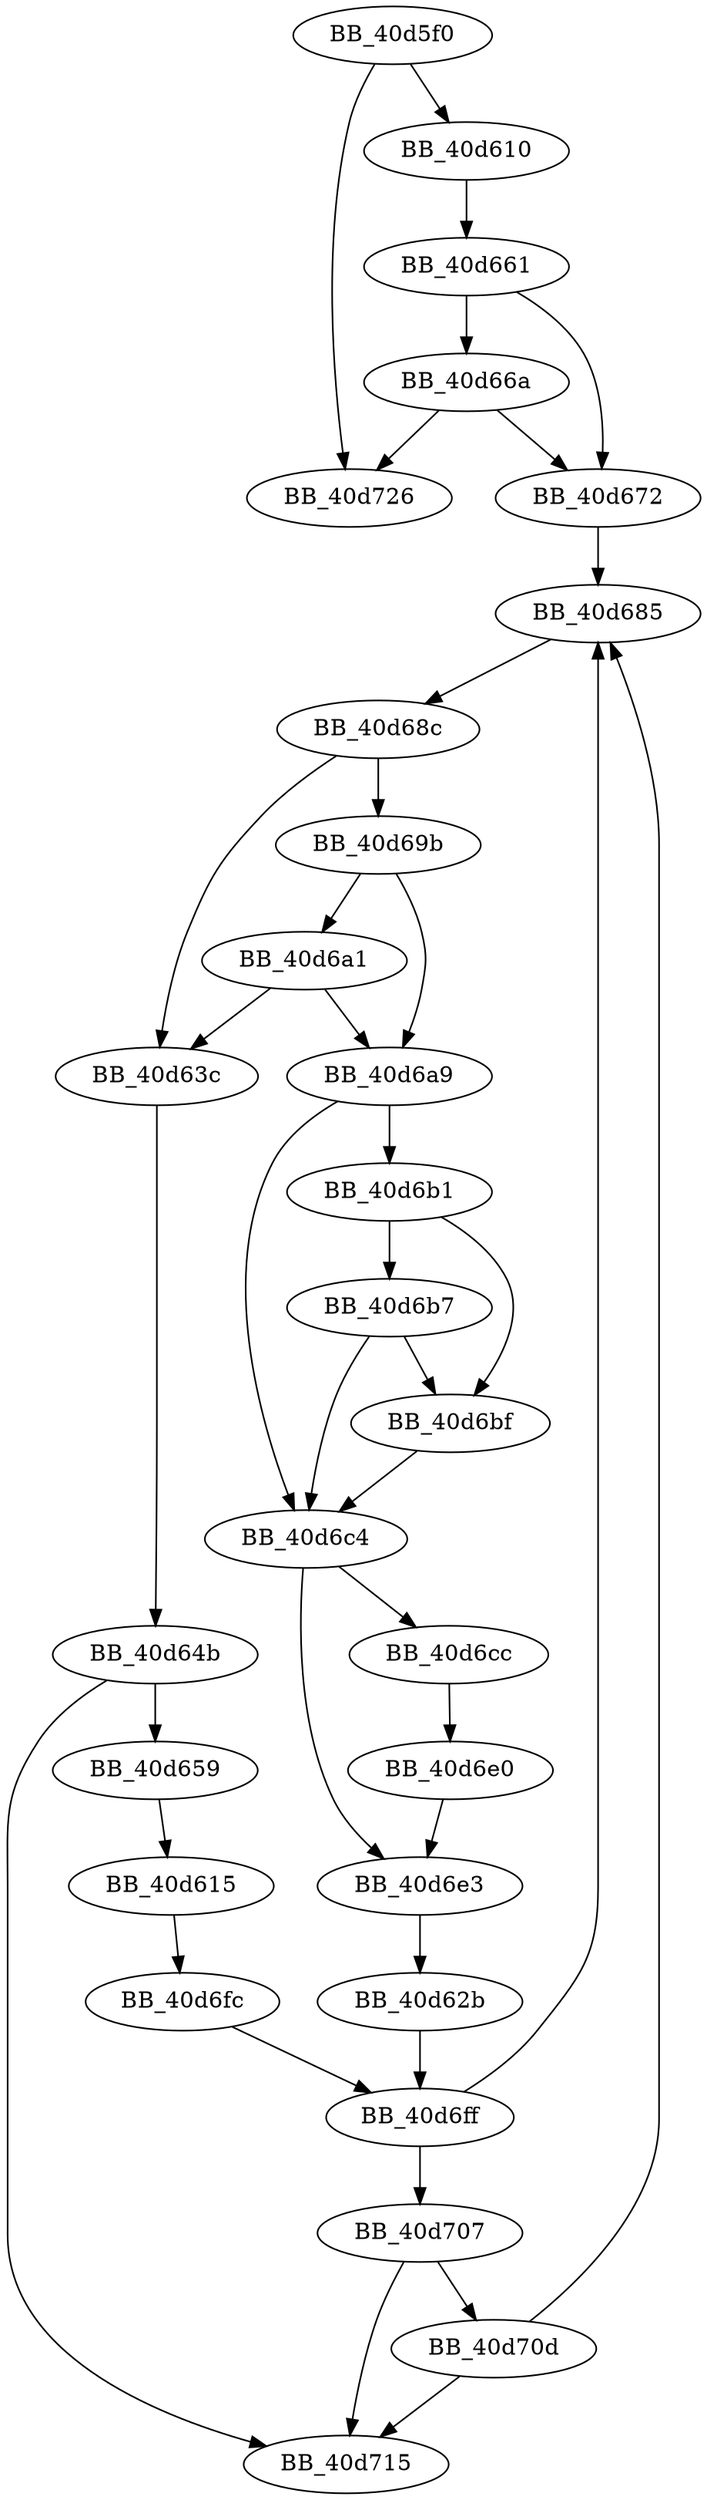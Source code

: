 DiGraph sub_40D5F0{
BB_40d5f0->BB_40d610
BB_40d5f0->BB_40d726
BB_40d610->BB_40d661
BB_40d615->BB_40d6fc
BB_40d62b->BB_40d6ff
BB_40d63c->BB_40d64b
BB_40d64b->BB_40d659
BB_40d64b->BB_40d715
BB_40d659->BB_40d615
BB_40d661->BB_40d66a
BB_40d661->BB_40d672
BB_40d66a->BB_40d672
BB_40d66a->BB_40d726
BB_40d672->BB_40d685
BB_40d685->BB_40d68c
BB_40d68c->BB_40d63c
BB_40d68c->BB_40d69b
BB_40d69b->BB_40d6a1
BB_40d69b->BB_40d6a9
BB_40d6a1->BB_40d63c
BB_40d6a1->BB_40d6a9
BB_40d6a9->BB_40d6b1
BB_40d6a9->BB_40d6c4
BB_40d6b1->BB_40d6b7
BB_40d6b1->BB_40d6bf
BB_40d6b7->BB_40d6bf
BB_40d6b7->BB_40d6c4
BB_40d6bf->BB_40d6c4
BB_40d6c4->BB_40d6cc
BB_40d6c4->BB_40d6e3
BB_40d6cc->BB_40d6e0
BB_40d6e0->BB_40d6e3
BB_40d6e3->BB_40d62b
BB_40d6fc->BB_40d6ff
BB_40d6ff->BB_40d685
BB_40d6ff->BB_40d707
BB_40d707->BB_40d70d
BB_40d707->BB_40d715
BB_40d70d->BB_40d685
BB_40d70d->BB_40d715
}
